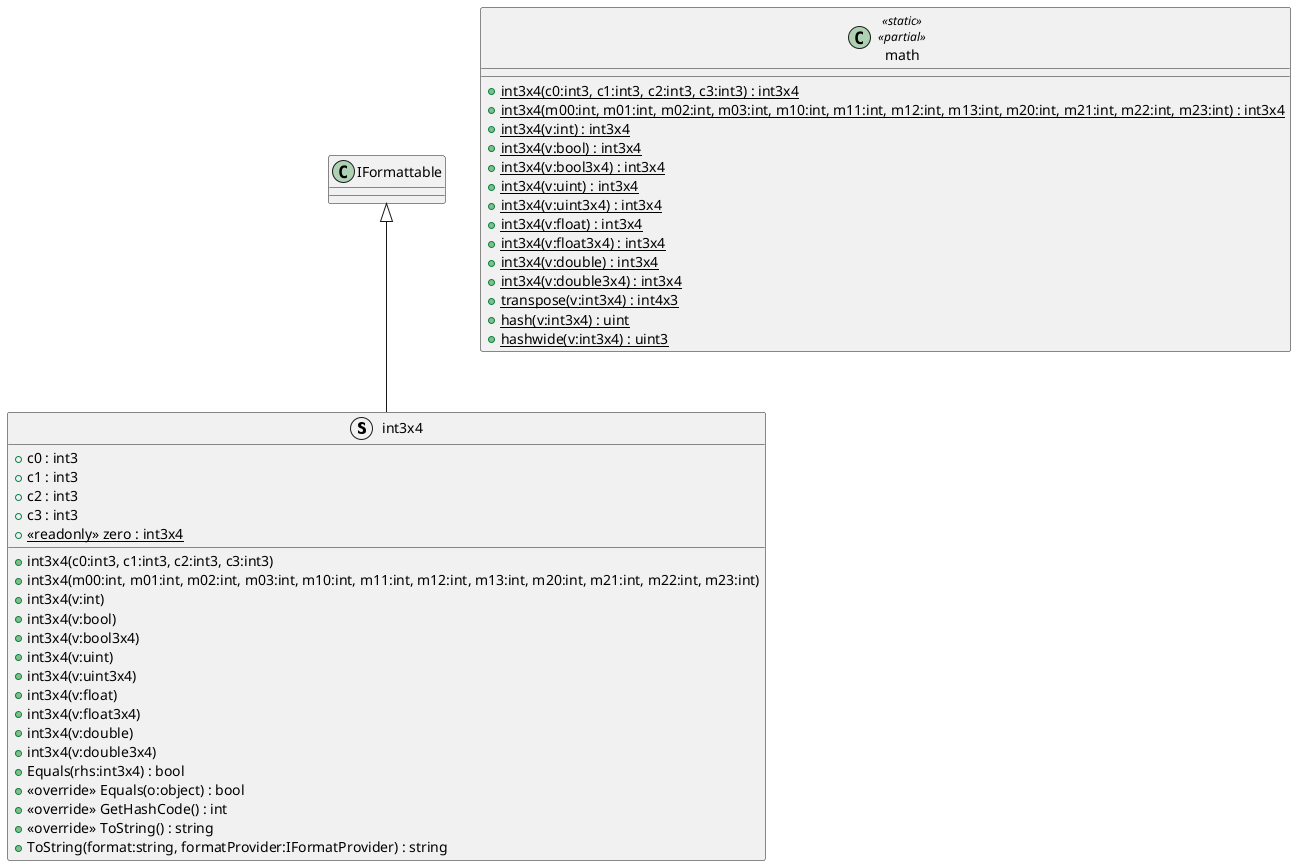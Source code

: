 @startuml
struct int3x4 {
    + c0 : int3
    + c1 : int3
    + c2 : int3
    + c3 : int3
    + {static} <<readonly>> zero : int3x4
    + int3x4(c0:int3, c1:int3, c2:int3, c3:int3)
    + int3x4(m00:int, m01:int, m02:int, m03:int, m10:int, m11:int, m12:int, m13:int, m20:int, m21:int, m22:int, m23:int)
    + int3x4(v:int)
    + int3x4(v:bool)
    + int3x4(v:bool3x4)
    + int3x4(v:uint)
    + int3x4(v:uint3x4)
    + int3x4(v:float)
    + int3x4(v:float3x4)
    + int3x4(v:double)
    + int3x4(v:double3x4)
    + Equals(rhs:int3x4) : bool
    + <<override>> Equals(o:object) : bool
    + <<override>> GetHashCode() : int
    + <<override>> ToString() : string
    + ToString(format:string, formatProvider:IFormatProvider) : string
}
class math <<static>> <<partial>> {
    + {static} int3x4(c0:int3, c1:int3, c2:int3, c3:int3) : int3x4
    + {static} int3x4(m00:int, m01:int, m02:int, m03:int, m10:int, m11:int, m12:int, m13:int, m20:int, m21:int, m22:int, m23:int) : int3x4
    + {static} int3x4(v:int) : int3x4
    + {static} int3x4(v:bool) : int3x4
    + {static} int3x4(v:bool3x4) : int3x4
    + {static} int3x4(v:uint) : int3x4
    + {static} int3x4(v:uint3x4) : int3x4
    + {static} int3x4(v:float) : int3x4
    + {static} int3x4(v:float3x4) : int3x4
    + {static} int3x4(v:double) : int3x4
    + {static} int3x4(v:double3x4) : int3x4
    + {static} transpose(v:int3x4) : int4x3
    + {static} hash(v:int3x4) : uint
    + {static} hashwide(v:int3x4) : uint3
}
IFormattable <|-- int3x4
@enduml
